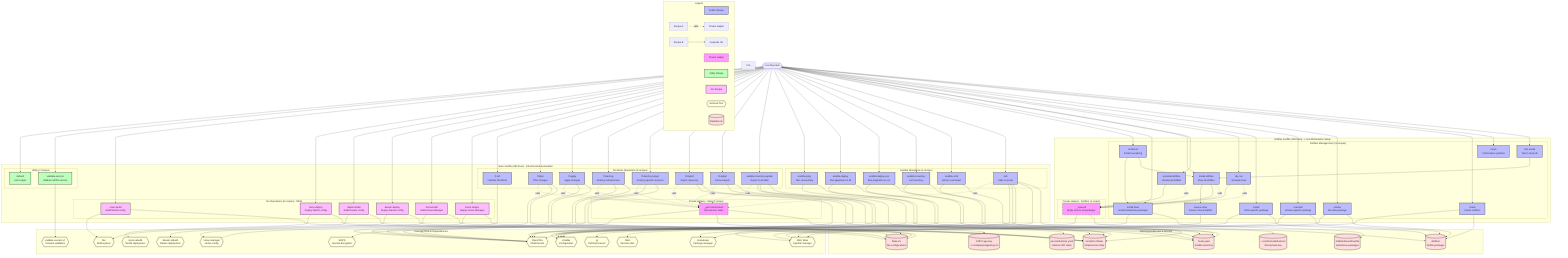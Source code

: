 graph TD
    %% ============================================================================
    %% Refactored Justfile Recipe Dependency Graph (Post I4.T1)
    %% ============================================================================
    %% Generated: 2025-10-29 (Iteration I4.T1 COMPLETE)
    %% Source: justfile (453 lines) + dotfiles.justfile (252 lines) = 705 total
    %%
    %% REFACTORING COMPLETE - FINAL METRICS:
    %% - Original baseline (I1.T4): 230 lines, 27 recipes, no documentation, no separation
    %% - Main justfile: 453 lines (17 infrastructure recipes: 15 public + 1 private helper + Nix ops)
    %% - Dotfiles justfile: 252 lines (11 dotfiles recipes: 10 public + 1 private helper)
    %% - Total recipes: 28 (26 public + 2 private helpers)
    %%
    %% KEY ACHIEVEMENTS:
    %% 1. Size reduction: Main justfile reduced 22% (582 → 453 lines) via dotfiles separation
    %% 2. SOPS consolidation: 8 duplicate token extractions → 1 private helper (_get-hcloud-token)
    %% 3. Stow consolidation: 5 duplicate bash loops → 1 private helper (_stow-all)
    %% 4. Documentation: Comprehensive multi-line docs for ALL 28 recipes
    %% 5. Organization: Logical sections (Utility, Validation, Nix, Secrets, Terraform, Ansible)
    %% 6. Separation: Dotfiles concern separated from infrastructure automation
    %% 7. Nix Operations: Added 6 recipes (nixos-build, nixos-deploy, darwin-build, darwin-deploy, home-build, home-deploy)
    %% 8. Fail-early: All parameter defaults removed per user preference
    %% ============================================================================

    %% User entry points
    User([User/Operator])

    %% ============================================================================
    %% Recipe Nodes - Main Justfile (Infrastructure)
    %% ============================================================================

    %% Utility
    default[default<br/>List recipes]
    validate-secrets[validate-secrets<br/>Validate SOPS secrets]

    %% Private helpers (main justfile)
    _get-hcloud-token[_get-hcloud-token<br/>Get Hetzner token]

    %% Nix Operations (NEW in I4.T1)
    nixos-build[nixos-build<br/>Build NixOS config]
    nixos-deploy[nixos-deploy<br/>Deploy NixOS config]
    darwin-build[darwin-build<br/>Build Darwin config]
    darwin-deploy[darwin-deploy<br/>Deploy Darwin config]
    home-build[home-build<br/>Build Home Manager]
    home-deploy[home-deploy<br/>Deploy Home Manager]

    %% Terraform/OpenTofu recipes
    tf-init[tf-init<br/>Initialize Terraform]
    tf-plan[tf-plan<br/>Plan changes]
    tf-apply[tf-apply<br/>Apply changes]
    tf-destroy[tf-destroy<br/>Destroy infrastructure]
    tf-destroy-target[tf-destroy-target<br/>Destroy specific resource]
    tf-import[tf-import<br/>Import resources]
    tf-output[tf-output<br/>Show outputs]
    ansible-inventory-update[ansible-inventory-update<br/>Export to Ansible]

    %% Ansible recipes
    ansible-ping[ansible-ping<br/>Test connectivity]
    ansible-deploy[ansible-deploy<br/>Run playbook on all]
    ansible-deploy-env[ansible-deploy-env<br/>Run playbook on env]
    ansible-inventory[ansible-inventory<br/>List inventory]
    ansible-cmd[ansible-cmd<br/>Ad-hoc command]
    ssh[ssh<br/>SSH to server]

    %% ============================================================================
    %% Recipe Nodes - Dotfiles Justfile (Separated)
    %% ============================================================================

    %% Private helpers (dotfiles justfile)
    _stow-all[_stow-all<br/>Apply stow to all packages]

    %% Dotfiles recipes (imported from dotfiles.justfile)
    install-all[install-all<br/>Install everything]
    install-brew[install-brew<br/>Install Homebrew packages]
    install-dotfiles[install-dotfiles<br/>Stow all dotfiles]
    uninstall-dotfiles[uninstall-dotfiles<br/>Unstow all dotfiles]
    ensure-stow[ensure-stow<br/>Ensure stow installed]
    dry-run[dry-run<br/>Simulate stow]
    install[install<br/>Stow specific package]
    uninstall[uninstall<br/>Unstow specific package]
    restow[restow<br/>Re-stow package]
    check[check<br/>Check conflicts]
    clean[clean<br/>Find broken symlinks]
    test-install[test-install<br/>Test in temp dir]

    %% ============================================================================
    %% External Tools
    %% ============================================================================

    sops{{SOPS<br/>Secrets decryption}}
    tofu{{OpenTofu<br/>Infrastructure}}
    ansible{{Ansible<br/>Configuration}}
    stow{{GNU Stow<br/>Symlink manager}}
    brew{{Homebrew<br/>Package manager}}
    jq{{jq<br/>JSON processor}}
    ssh-tool{{SSH<br/>Remote shell}}
    validate-script{{validate-secrets.sh<br/>Schema validation}}
    nix{{Nix<br/>Build system}}
    nixos-rebuild{{nixos-rebuild<br/>NixOS deployment}}
    darwin-rebuild{{darwin-rebuild<br/>Darwin deployment}}
    home-manager{{home-manager<br/>Home config}}

    %% ============================================================================
    %% Data Dependencies
    %% ============================================================================

    age-key[(SOPS age key<br/>~/.config/sops/age/keys.txt)]
    hetzner-secrets[(secrets/hetzner.yaml<br/>Hetzner API token)]
    tf-state[(terraform.tfstate<br/>Infrastructure state)]
    ansible-inv[(hosts.yaml<br/>Ansible inventory)]
    ssh-key[(~/.ssh/homelab/hetzner<br/>SSH private key)]
    dotfiles-dir[(dotfiles/<br/>Dotfile packages)]
    brewfile[(dotfiles/brew/.Brewfile<br/>Homebrew packages)]
    nix-flake[(flake.nix<br/>Nix configurations)]

    %% ============================================================================
    %% User Interactions - Infrastructure Recipes
    %% ============================================================================

    User --> default
    User --> validate-secrets

    %% Nix Operations (NEW)
    User --> nixos-build
    User --> nixos-deploy
    User --> darwin-build
    User --> darwin-deploy
    User --> home-build
    User --> home-deploy

    %% Terraform Operations
    User --> tf-init
    User --> tf-plan
    User --> tf-apply
    User --> tf-destroy
    User --> tf-destroy-target
    User --> tf-import
    User --> tf-output
    User --> ansible-inventory-update

    %% Ansible Operations
    User --> ansible-ping
    User --> ansible-deploy
    User --> ansible-deploy-env
    User --> ansible-inventory
    User --> ansible-cmd
    User --> ssh

    %% ============================================================================
    %% User Interactions - Dotfiles Recipes (Imported)
    %% ============================================================================

    User --> install-all
    User --> install-brew
    User --> install-dotfiles
    User --> uninstall-dotfiles
    User --> dry-run
    User --> install
    User --> uninstall
    User --> restow
    User --> check
    User --> clean
    User --> test-install

    %% ============================================================================
    %% Recipe Dependencies (Explicit)
    %% ============================================================================

    %% Dotfiles dependencies (from dotfiles.justfile)
    install-all --> install-brew
    install-all --> install-dotfiles
    install-dotfiles --> ensure-stow
    install-dotfiles --> _stow-all
    uninstall-dotfiles --> _stow-all
    dry-run --> _stow-all
    test-install --> install-dotfiles

    %% ============================================================================
    %% Private Helper Calls
    %% ============================================================================

    %% _get-hcloud-token called by 8 recipes (main justfile)
    tf-plan -.->|calls| _get-hcloud-token
    tf-apply -.->|calls| _get-hcloud-token
    tf-destroy -.->|calls| _get-hcloud-token
    tf-destroy-target -.->|calls| _get-hcloud-token
    tf-import -.->|calls| _get-hcloud-token
    tf-output -.->|calls| _get-hcloud-token
    ansible-inventory-update -.->|calls| _get-hcloud-token
    ssh -.->|calls| _get-hcloud-token

    %% _stow-all called by 4 recipes (dotfiles justfile)
    install-dotfiles -.->|calls| _stow-all
    uninstall-dotfiles -.->|calls| _stow-all
    dry-run -.->|calls| _stow-all

    %% ============================================================================
    %% Tool Invocations - Infrastructure
    %% ============================================================================

    %% Validation
    validate-secrets --> validate-script

    %% Nix operations
    nixos-build --> nix
    nixos-build --> nix-flake
    nixos-deploy --> nixos-rebuild
    nixos-deploy --> nix-flake
    darwin-build --> nix
    darwin-build --> nix-flake
    darwin-deploy --> darwin-rebuild
    darwin-deploy --> nix-flake
    home-build --> home-manager
    home-build --> nix-flake
    home-deploy --> home-manager
    home-deploy --> nix-flake

    %% SOPS helper
    _get-hcloud-token --> sops
    _get-hcloud-token --> age-key
    _get-hcloud-token --> hetzner-secrets

    %% Terraform operations
    tf-init --> tofu
    tf-plan --> tofu
    tf-plan --> tf-state
    tf-apply --> tofu
    tf-apply --> tf-state
    tf-destroy --> tofu
    tf-destroy --> tf-state
    tf-destroy-target --> tofu
    tf-destroy-target --> tf-state
    tf-import --> tofu
    tf-import --> tf-state
    tf-output --> tofu
    tf-output --> tf-state
    ansible-inventory-update --> tofu
    ansible-inventory-update --> tf-state
    ansible-inventory-update --> ansible-inv

    %% Ansible operations
    ansible-ping --> ansible
    ansible-ping --> ansible-inv
    ansible-deploy --> ansible
    ansible-deploy --> ansible-inv
    ansible-deploy-env --> ansible
    ansible-deploy-env --> ansible-inv
    ansible-inventory --> ansible
    ansible-inventory --> ansible-inv
    ansible-cmd --> ansible
    ansible-cmd --> ansible-inv

    %% SSH operations
    ssh --> tofu
    ssh --> tf-state
    ssh --> jq
    ssh --> ssh-tool
    ssh --> ssh-key

    %% ============================================================================
    %% Tool Invocations - Dotfiles
    %% ============================================================================

    %% Homebrew
    install-brew --> brew
    install-brew --> brewfile
    ensure-stow --> brew

    %% Stow operations
    _stow-all --> stow
    _stow-all --> dotfiles-dir
    install --> stow
    install --> dotfiles-dir
    uninstall --> stow
    uninstall --> dotfiles-dir
    restow --> stow
    restow --> dotfiles-dir
    check --> stow
    check --> dotfiles-dir

    %% ============================================================================
    %% Subgraph Groupings (Visual Organization)
    %% ============================================================================

    subgraph main_justfile["Main Justfile (453 lines) - Infrastructure Automation"]
        subgraph utility_recipes["Utility (2 recipes)"]
            default
            validate-secrets
        end

        subgraph nix_recipes["Nix Operations (6 recipes) - NEW"]
            nixos-build
            nixos-deploy
            darwin-build
            darwin-deploy
            home-build
            home-deploy
        end

        subgraph terraform_recipes["Terraform Operations (8 recipes)"]
            tf-init
            tf-plan
            tf-apply
            tf-destroy
            tf-destroy-target
            tf-import
            tf-output
            ansible-inventory-update
        end

        subgraph ansible_recipes["Ansible Operations (6 recipes)"]
            ansible-ping
            ansible-deploy
            ansible-deploy-env
            ansible-inventory
            ansible-cmd
            ssh
        end

        subgraph secrets_helpers["Private Helpers - Main (1 recipe)"]
            _get-hcloud-token
        end
    end

    subgraph dotfiles_justfile["Dotfiles Justfile (252 lines) - Local Workstation Setup"]
        subgraph dotfiles_recipes["Dotfiles Management (11 recipes)"]
            install-all
            install-brew
            install-dotfiles
            uninstall-dotfiles
            ensure-stow
            dry-run
            install
            uninstall
            restow
            check
            clean
            test-install
        end

        subgraph dotfiles_helpers["Private Helpers - Dotfiles (1 recipe)"]
            _stow-all
        end
    end

    subgraph external_tools["External Tools & Dependencies"]
        sops
        tofu
        ansible
        stow
        brew
        jq
        ssh-tool
        validate-script
        nix
        nixos-rebuild
        darwin-rebuild
        home-manager
    end

    subgraph data_deps["Data Dependencies & Secrets"]
        age-key
        hetzner-secrets
        tf-state
        ansible-inv
        ssh-key
        dotfiles-dir
        brewfile
        nix-flake
    end

    %% ============================================================================
    %% Styling
    %% ============================================================================

    classDef privateRecipe fill:#f9f,stroke:#333,stroke-width:2px,stroke-dasharray: 5 5
    classDef publicRecipe fill:#bbf,stroke:#333,stroke-width:2px
    classDef utilityRecipe fill:#bfb,stroke:#333,stroke-width:2px
    classDef nixRecipe fill:#fbf,stroke:#333,stroke-width:2px
    classDef toolNode fill:#ffd,stroke:#333,stroke-width:2px
    classDef dataNode fill:#fdd,stroke:#333,stroke-width:2px

    class _get-hcloud-token,_stow-all privateRecipe
    class default,validate-secrets utilityRecipe
    class nixos-build,nixos-deploy,darwin-build,darwin-deploy,home-build,home-deploy nixRecipe
    class tf-init,tf-plan,tf-apply,tf-destroy,tf-destroy-target,tf-import,tf-output,ansible-inventory-update publicRecipe
    class ansible-ping,ansible-deploy,ansible-deploy-env,ansible-inventory,ansible-cmd,ssh publicRecipe
    class install-all,install-brew,install-dotfiles,uninstall-dotfiles,ensure-stow publicRecipe
    class dry-run,install,uninstall,restow,check,clean,test-install publicRecipe
    class sops,tofu,ansible,stow,brew,jq,ssh-tool,validate-script,nix,nixos-rebuild,darwin-rebuild,home-manager toolNode
    class age-key,hetzner-secrets,tf-state,ansible-inv,ssh-key,dotfiles-dir,brewfile,nix-flake dataNode

    %% ============================================================================
    %% Legend & Key Findings
    %% ============================================================================

    subgraph legend["Legend"]
        direction LR
        L1[Public Recipe]
        L2[Private Helper]
        L3[Utility Recipe]
        L4[Nix Recipe]
        L5{{External Tool}}
        L6[(Data/Secret)]
        L7[Recipe A] -.->|calls| L8[Private Helper]
        L9[Recipe B] --> L10[Depends On]
    end

    class L1 publicRecipe
    class L2 privateRecipe
    class L3 utilityRecipe
    class L4 nixRecipe
    class L5 toolNode
    class L6 dataNode

    %% ============================================================================
    %% Key Refactoring Improvements (Annotations)
    %% ============================================================================
    %%
    %% CONSOLIDATION ACHIEVEMENTS:
    %% 1. _get-hcloud-token: Eliminated 8 duplicate SOPS decryption blocks (56 lines saved)
    %% 2. _stow-all: Eliminated 5 duplicate bash loops (35 lines saved)
    %% 3. Total functional code saved: ~91 lines through private helpers
    %%
    %% ORGANIZATIONAL ACHIEVEMENTS:
    %% 4. Dotfiles separation: 252 lines moved to dotfiles.justfile (clear separation of concerns)
    %% 5. Nix operations: 6 new recipes added for system/home management (98 lines)
    %% 6. Logical sections: Utility, Validation, Nix, Secrets, Terraform, Ansible (main justfile)
    %% 7. Consistent naming: All recipes follow kebab-case convention
    %% 8. Comprehensive docs: Multi-line comments for all 28 recipes (419 lines documentation)
    %%
    %% FINAL METRICS:
    %% - Main justfile: 453 lines (22% reduction from 582 via separation)
    %% - Dotfiles justfile: 252 lines (separated concern)
    %% - Total: 705 lines (comprehensive documentation + consolidated logic)
    %% - Recipe count: 28 (26 public + 2 private helpers)
    %% - Sections: 7 logical sections across 2 files
    %% - Dependencies: 2 private helpers called by 12 recipes total
    %% - External tools: 12 tools (sops, tofu, ansible, stow, brew, jq, ssh, validate-script, nix, nixos-rebuild, darwin-rebuild, home-manager)
    %% - Data files: 8 dependencies (age-key, hetzner-secrets, tf-state, ansible-inv, ssh-key, dotfiles-dir, brewfile, nix-flake)
    %% ============================================================================